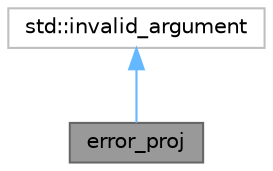 digraph "error_proj"
{
 // LATEX_PDF_SIZE
  bgcolor="transparent";
  edge [fontname=Helvetica,fontsize=10,labelfontname=Helvetica,labelfontsize=10];
  node [fontname=Helvetica,fontsize=10,shape=box,height=0.2,width=0.4];
  Node1 [id="Node000001",label="error_proj",height=0.2,width=0.4,color="gray40", fillcolor="grey60", style="filled", fontcolor="black",tooltip="Класс обработки ошибок error_proj."];
  Node2 -> Node1 [id="edge1_Node000001_Node000002",dir="back",color="steelblue1",style="solid",tooltip=" "];
  Node2 [id="Node000002",label="std::invalid_argument",height=0.2,width=0.4,color="grey75", fillcolor="white", style="filled",tooltip=" "];
}
